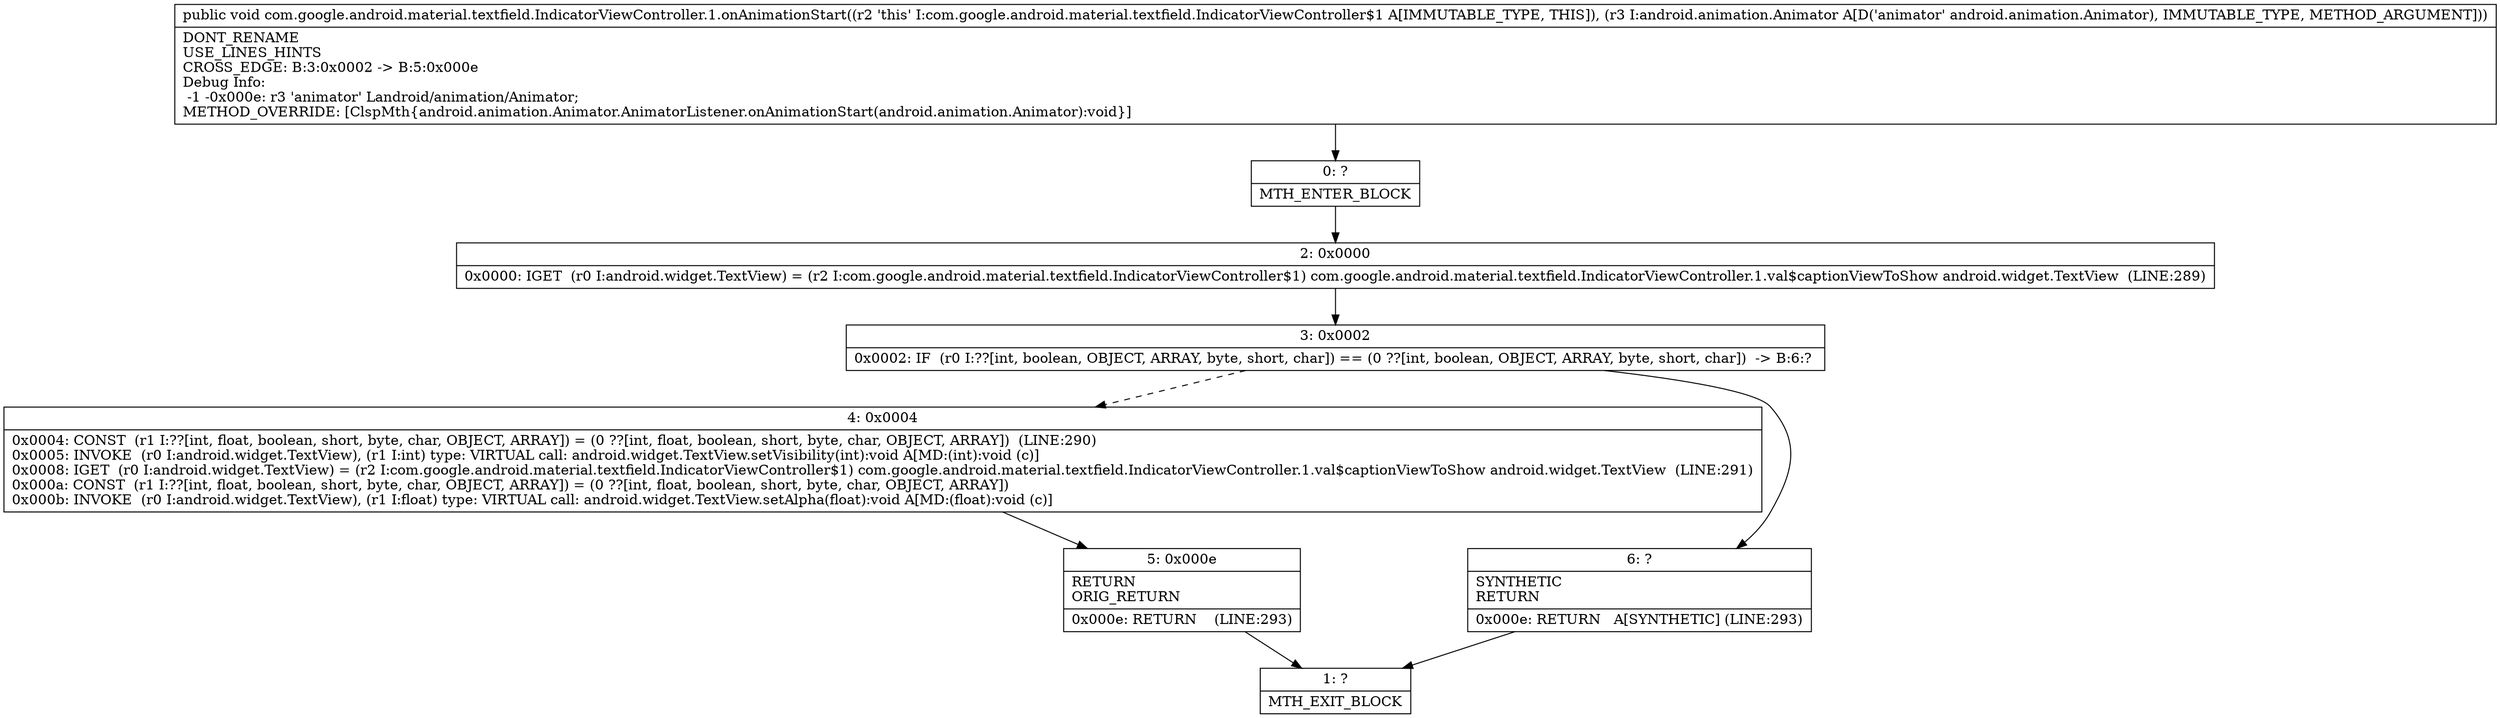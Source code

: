 digraph "CFG forcom.google.android.material.textfield.IndicatorViewController.1.onAnimationStart(Landroid\/animation\/Animator;)V" {
Node_0 [shape=record,label="{0\:\ ?|MTH_ENTER_BLOCK\l}"];
Node_2 [shape=record,label="{2\:\ 0x0000|0x0000: IGET  (r0 I:android.widget.TextView) = (r2 I:com.google.android.material.textfield.IndicatorViewController$1) com.google.android.material.textfield.IndicatorViewController.1.val$captionViewToShow android.widget.TextView  (LINE:289)\l}"];
Node_3 [shape=record,label="{3\:\ 0x0002|0x0002: IF  (r0 I:??[int, boolean, OBJECT, ARRAY, byte, short, char]) == (0 ??[int, boolean, OBJECT, ARRAY, byte, short, char])  \-\> B:6:? \l}"];
Node_4 [shape=record,label="{4\:\ 0x0004|0x0004: CONST  (r1 I:??[int, float, boolean, short, byte, char, OBJECT, ARRAY]) = (0 ??[int, float, boolean, short, byte, char, OBJECT, ARRAY])  (LINE:290)\l0x0005: INVOKE  (r0 I:android.widget.TextView), (r1 I:int) type: VIRTUAL call: android.widget.TextView.setVisibility(int):void A[MD:(int):void (c)]\l0x0008: IGET  (r0 I:android.widget.TextView) = (r2 I:com.google.android.material.textfield.IndicatorViewController$1) com.google.android.material.textfield.IndicatorViewController.1.val$captionViewToShow android.widget.TextView  (LINE:291)\l0x000a: CONST  (r1 I:??[int, float, boolean, short, byte, char, OBJECT, ARRAY]) = (0 ??[int, float, boolean, short, byte, char, OBJECT, ARRAY]) \l0x000b: INVOKE  (r0 I:android.widget.TextView), (r1 I:float) type: VIRTUAL call: android.widget.TextView.setAlpha(float):void A[MD:(float):void (c)]\l}"];
Node_5 [shape=record,label="{5\:\ 0x000e|RETURN\lORIG_RETURN\l|0x000e: RETURN    (LINE:293)\l}"];
Node_1 [shape=record,label="{1\:\ ?|MTH_EXIT_BLOCK\l}"];
Node_6 [shape=record,label="{6\:\ ?|SYNTHETIC\lRETURN\l|0x000e: RETURN   A[SYNTHETIC] (LINE:293)\l}"];
MethodNode[shape=record,label="{public void com.google.android.material.textfield.IndicatorViewController.1.onAnimationStart((r2 'this' I:com.google.android.material.textfield.IndicatorViewController$1 A[IMMUTABLE_TYPE, THIS]), (r3 I:android.animation.Animator A[D('animator' android.animation.Animator), IMMUTABLE_TYPE, METHOD_ARGUMENT]))  | DONT_RENAME\lUSE_LINES_HINTS\lCROSS_EDGE: B:3:0x0002 \-\> B:5:0x000e\lDebug Info:\l  \-1 \-0x000e: r3 'animator' Landroid\/animation\/Animator;\lMETHOD_OVERRIDE: [ClspMth\{android.animation.Animator.AnimatorListener.onAnimationStart(android.animation.Animator):void\}]\l}"];
MethodNode -> Node_0;Node_0 -> Node_2;
Node_2 -> Node_3;
Node_3 -> Node_4[style=dashed];
Node_3 -> Node_6;
Node_4 -> Node_5;
Node_5 -> Node_1;
Node_6 -> Node_1;
}

